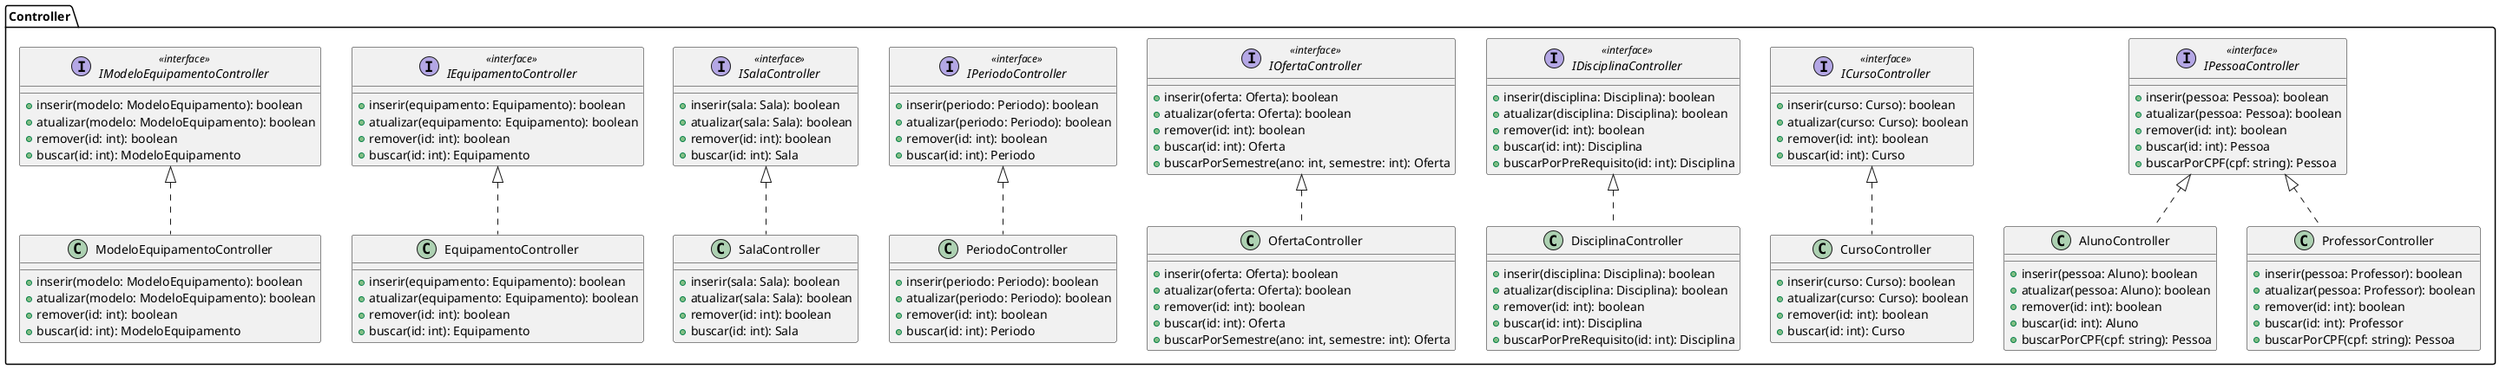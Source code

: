@startuml trabalho_engenharia_controller

package "Controller" {
    interface IPessoaController << interface >>{
        + inserir(pessoa: Pessoa): boolean
        + atualizar(pessoa: Pessoa): boolean
        + remover(id: int): boolean
        + buscar(id: int): Pessoa
        + buscarPorCPF(cpf: string): Pessoa
    }

    interface ICursoController << interface >>{
        + inserir(curso: Curso): boolean
        + atualizar(curso: Curso): boolean
        + remover(id: int): boolean
        + buscar(id: int): Curso
    }

    interface IDisciplinaController << interface >>{
        + inserir(disciplina: Disciplina): boolean
        + atualizar(disciplina: Disciplina): boolean
        + remover(id: int): boolean
        + buscar(id: int): Disciplina
        + buscarPorPreRequisito(id: int): Disciplina
    }

    interface IOfertaController << interface >> {
        + inserir(oferta: Oferta): boolean
        + atualizar(oferta: Oferta): boolean
        + remover(id: int): boolean
        + buscar(id: int): Oferta
        + buscarPorSemestre(ano: int, semestre: int): Oferta
    }

    interface IPeriodoController << interface >> {
        + inserir(periodo: Periodo): boolean
        + atualizar(periodo: Periodo): boolean
        + remover(id: int): boolean
        + buscar(id: int): Periodo
    }

    interface ISalaController << interface >> {
        + inserir(sala: Sala): boolean
        + atualizar(sala: Sala): boolean
        + remover(id: int): boolean
        + buscar(id: int): Sala
    }

    interface IEquipamentoController << interface >> {
        + inserir(equipamento: Equipamento): boolean
        + atualizar(equipamento: Equipamento): boolean
        + remover(id: int): boolean
        + buscar(id: int): Equipamento
    }

    interface IModeloEquipamentoController << interface >> {
        + inserir(modelo: ModeloEquipamento): boolean
        + atualizar(modelo: ModeloEquipamento): boolean
        + remover(id: int): boolean
        + buscar(id: int): ModeloEquipamento
    }

    class AlunoController implements IPessoaController {
        + inserir(pessoa: Aluno): boolean
        + atualizar(pessoa: Aluno): boolean
        + remover(id: int): boolean
        + buscar(id: int): Aluno
        + buscarPorCPF(cpf: string): Pessoa
    }

    class ProfessorController implements IPessoaController {
        + inserir(pessoa: Professor): boolean
        + atualizar(pessoa: Professor): boolean
        + remover(id: int): boolean
        + buscar(id: int): Professor
        + buscarPorCPF(cpf: string): Pessoa
    }


    class CursoController implements ICursoController {
        + inserir(curso: Curso): boolean
        + atualizar(curso: Curso): boolean
        + remover(id: int): boolean
        + buscar(id: int): Curso
    }

    class DisciplinaController implements IDisciplinaController {
        + inserir(disciplina: Disciplina): boolean
        + atualizar(disciplina: Disciplina): boolean
        + remover(id: int): boolean
        + buscar(id: int): Disciplina
        + buscarPorPreRequisito(id: int): Disciplina
    }

    class OfertaController implements IOfertaController {
        + inserir(oferta: Oferta): boolean
        + atualizar(oferta: Oferta): boolean
        + remover(id: int): boolean
        + buscar(id: int): Oferta
        + buscarPorSemestre(ano: int, semestre: int): Oferta
    }

    class PeriodoController implements IPeriodoController {
        + inserir(periodo: Periodo): boolean
        + atualizar(periodo: Periodo): boolean
        + remover(id: int): boolean
        + buscar(id: int): Periodo
    }

    class SalaController implements ISalaController {
        + inserir(sala: Sala): boolean
        + atualizar(sala: Sala): boolean
        + remover(id: int): boolean
        + buscar(id: int): Sala
    }

    class EquipamentoController implements IEquipamentoController {
        + inserir(equipamento: Equipamento): boolean
        + atualizar(equipamento: Equipamento): boolean
        + remover(id: int): boolean
        + buscar(id: int): Equipamento
    }

    class ModeloEquipamentoController implements IModeloEquipamentoController {
        + inserir(modelo: ModeloEquipamento): boolean
        + atualizar(modelo: ModeloEquipamento): boolean
        + remover(id: int): boolean
        + buscar(id: int): ModeloEquipamento
    }
}